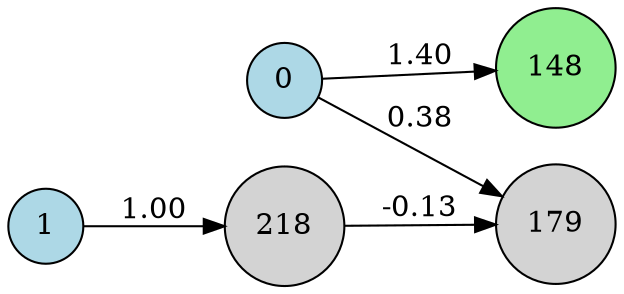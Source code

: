 digraph neat {
  rankdir=LR;
  node [shape=circle];
  node0 [label="0", style=filled, fillcolor=lightblue];
  node1 [label="1", style=filled, fillcolor=lightblue];
  node148 [label="148", style=filled, fillcolor=lightgreen];
  node179 [label="179", style=filled, fillcolor=lightgray];
  node218 [label="218", style=filled, fillcolor=lightgray];
  node0 -> node148 [label="1.40"];
  node1 -> node218 [label="1.00"];
  node218 -> node179 [label="-0.13"];
  node0 -> node179 [label="0.38"];
}
